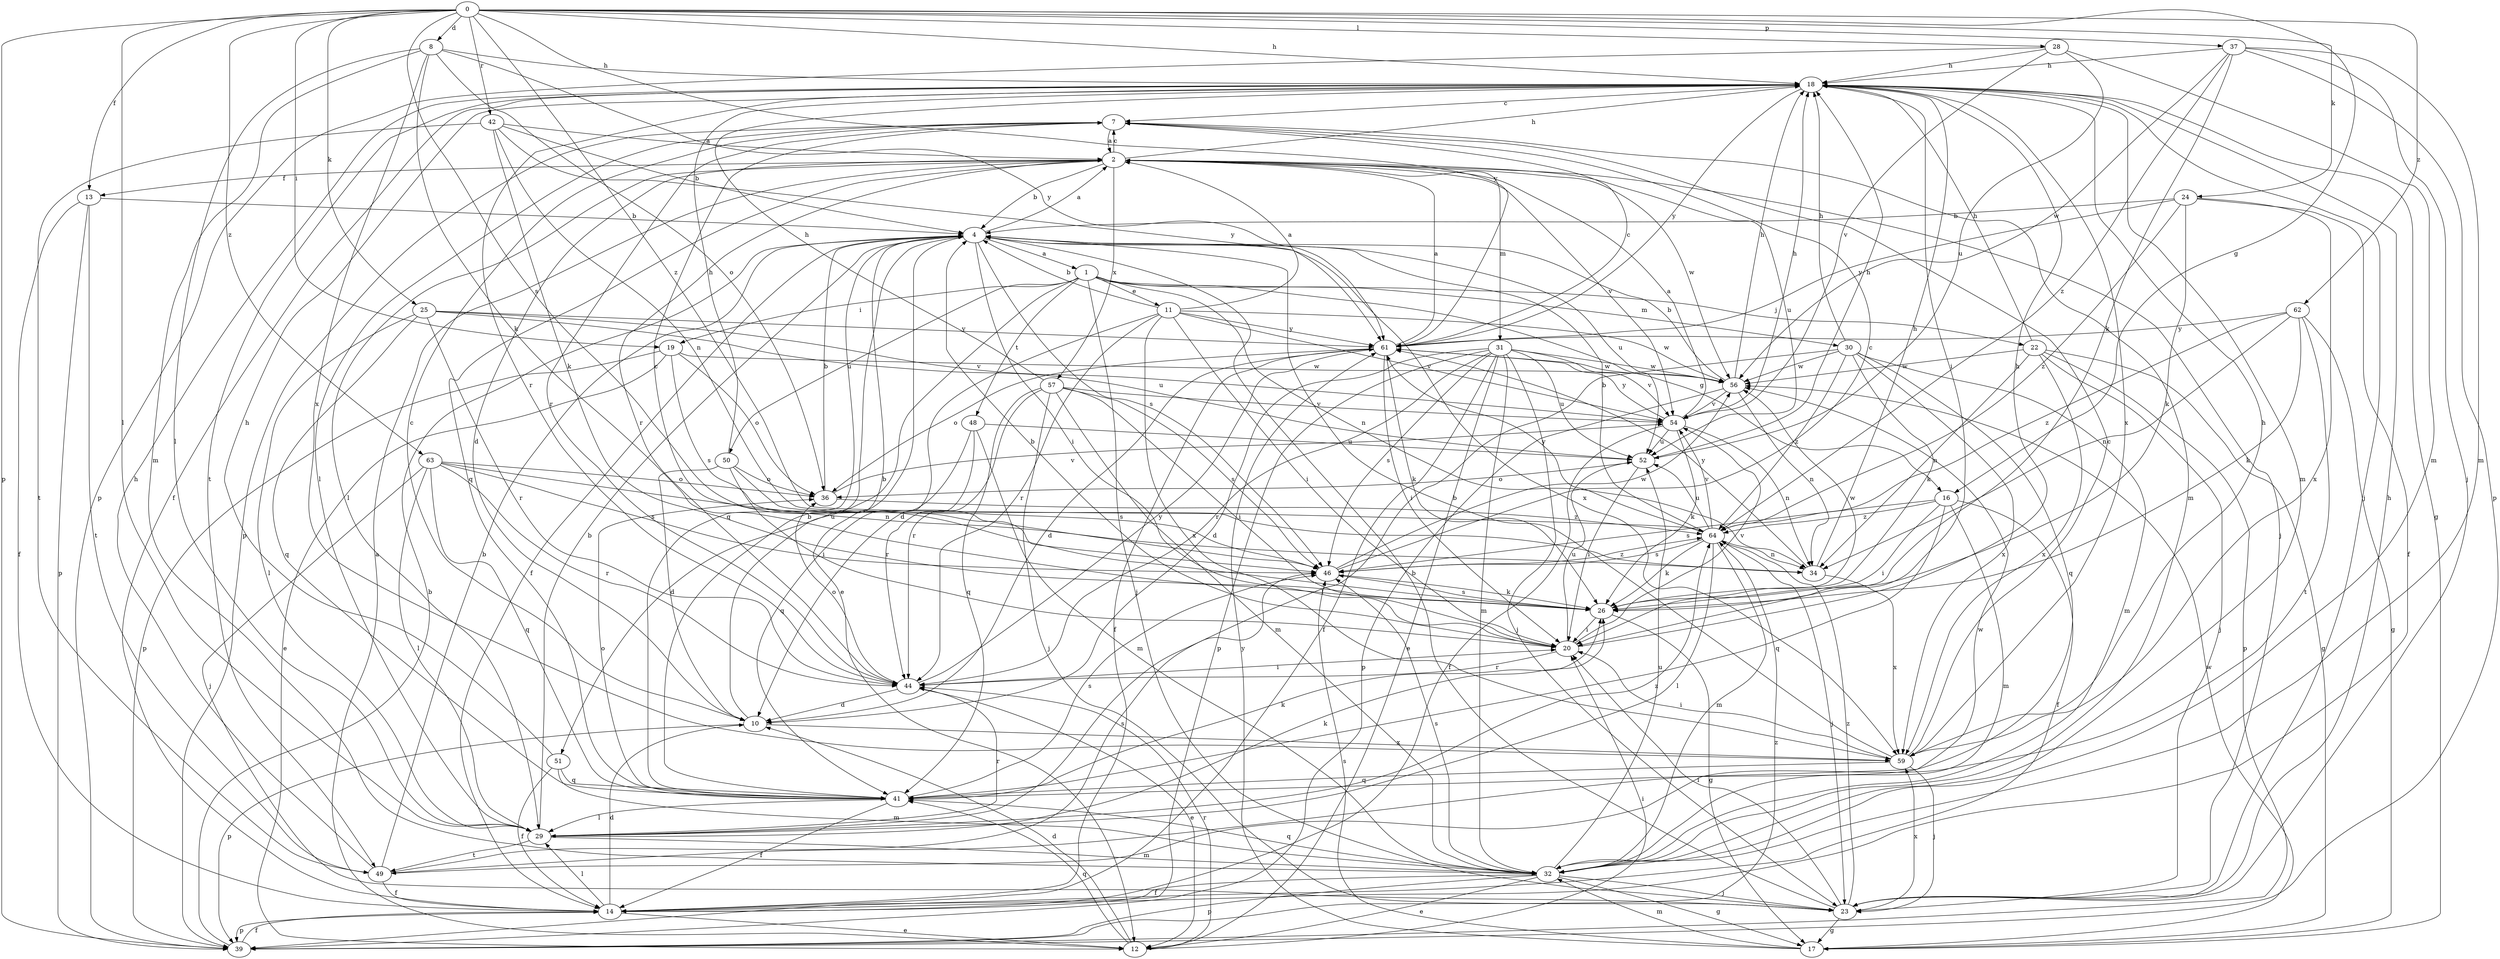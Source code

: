 strict digraph  {
0;
1;
2;
4;
7;
8;
10;
11;
12;
13;
14;
16;
17;
18;
19;
20;
22;
23;
24;
25;
26;
28;
29;
30;
31;
32;
34;
36;
37;
39;
41;
42;
44;
46;
48;
49;
50;
51;
52;
54;
56;
57;
59;
61;
62;
63;
64;
0 -> 8  [label=d];
0 -> 13  [label=f];
0 -> 16  [label=g];
0 -> 18  [label=h];
0 -> 19  [label=i];
0 -> 24  [label=k];
0 -> 25  [label=k];
0 -> 28  [label=l];
0 -> 29  [label=l];
0 -> 37  [label=p];
0 -> 39  [label=p];
0 -> 42  [label=r];
0 -> 46  [label=s];
0 -> 61  [label=y];
0 -> 62  [label=z];
0 -> 63  [label=z];
0 -> 64  [label=z];
1 -> 11  [label=e];
1 -> 16  [label=g];
1 -> 19  [label=i];
1 -> 22  [label=j];
1 -> 23  [label=j];
1 -> 30  [label=m];
1 -> 34  [label=n];
1 -> 48  [label=t];
1 -> 50  [label=u];
1 -> 51  [label=u];
2 -> 4  [label=b];
2 -> 7  [label=c];
2 -> 10  [label=d];
2 -> 13  [label=f];
2 -> 18  [label=h];
2 -> 23  [label=j];
2 -> 29  [label=l];
2 -> 31  [label=m];
2 -> 41  [label=q];
2 -> 44  [label=r];
2 -> 52  [label=u];
2 -> 54  [label=v];
2 -> 56  [label=w];
2 -> 57  [label=x];
4 -> 1  [label=a];
4 -> 2  [label=a];
4 -> 12  [label=e];
4 -> 14  [label=f];
4 -> 20  [label=i];
4 -> 41  [label=q];
4 -> 46  [label=s];
4 -> 52  [label=u];
4 -> 59  [label=x];
7 -> 2  [label=a];
7 -> 29  [label=l];
7 -> 32  [label=m];
7 -> 39  [label=p];
7 -> 44  [label=r];
8 -> 18  [label=h];
8 -> 26  [label=k];
8 -> 29  [label=l];
8 -> 32  [label=m];
8 -> 36  [label=o];
8 -> 59  [label=x];
8 -> 61  [label=y];
10 -> 4  [label=b];
10 -> 7  [label=c];
10 -> 39  [label=p];
10 -> 59  [label=x];
11 -> 2  [label=a];
11 -> 4  [label=b];
11 -> 10  [label=d];
11 -> 20  [label=i];
11 -> 44  [label=r];
11 -> 54  [label=v];
11 -> 56  [label=w];
11 -> 59  [label=x];
11 -> 61  [label=y];
12 -> 2  [label=a];
12 -> 10  [label=d];
12 -> 20  [label=i];
12 -> 41  [label=q];
12 -> 44  [label=r];
13 -> 4  [label=b];
13 -> 14  [label=f];
13 -> 39  [label=p];
13 -> 49  [label=t];
14 -> 10  [label=d];
14 -> 12  [label=e];
14 -> 29  [label=l];
14 -> 39  [label=p];
16 -> 14  [label=f];
16 -> 20  [label=i];
16 -> 32  [label=m];
16 -> 41  [label=q];
16 -> 46  [label=s];
16 -> 64  [label=z];
17 -> 32  [label=m];
17 -> 46  [label=s];
17 -> 56  [label=w];
17 -> 61  [label=y];
18 -> 7  [label=c];
18 -> 14  [label=f];
18 -> 17  [label=g];
18 -> 20  [label=i];
18 -> 23  [label=j];
18 -> 32  [label=m];
18 -> 44  [label=r];
18 -> 49  [label=t];
18 -> 59  [label=x];
18 -> 61  [label=y];
19 -> 12  [label=e];
19 -> 36  [label=o];
19 -> 39  [label=p];
19 -> 46  [label=s];
19 -> 56  [label=w];
20 -> 4  [label=b];
20 -> 18  [label=h];
20 -> 44  [label=r];
20 -> 52  [label=u];
20 -> 54  [label=v];
22 -> 17  [label=g];
22 -> 18  [label=h];
22 -> 23  [label=j];
22 -> 34  [label=n];
22 -> 39  [label=p];
22 -> 56  [label=w];
22 -> 59  [label=x];
23 -> 4  [label=b];
23 -> 17  [label=g];
23 -> 18  [label=h];
23 -> 20  [label=i];
23 -> 59  [label=x];
23 -> 64  [label=z];
24 -> 4  [label=b];
24 -> 14  [label=f];
24 -> 26  [label=k];
24 -> 59  [label=x];
24 -> 61  [label=y];
24 -> 64  [label=z];
25 -> 29  [label=l];
25 -> 41  [label=q];
25 -> 44  [label=r];
25 -> 52  [label=u];
25 -> 54  [label=v];
25 -> 61  [label=y];
26 -> 7  [label=c];
26 -> 17  [label=g];
26 -> 20  [label=i];
26 -> 46  [label=s];
26 -> 56  [label=w];
28 -> 18  [label=h];
28 -> 32  [label=m];
28 -> 39  [label=p];
28 -> 52  [label=u];
28 -> 54  [label=v];
29 -> 4  [label=b];
29 -> 26  [label=k];
29 -> 32  [label=m];
29 -> 44  [label=r];
29 -> 49  [label=t];
29 -> 64  [label=z];
30 -> 18  [label=h];
30 -> 26  [label=k];
30 -> 29  [label=l];
30 -> 32  [label=m];
30 -> 41  [label=q];
30 -> 56  [label=w];
30 -> 59  [label=x];
30 -> 64  [label=z];
31 -> 10  [label=d];
31 -> 12  [label=e];
31 -> 14  [label=f];
31 -> 23  [label=j];
31 -> 32  [label=m];
31 -> 39  [label=p];
31 -> 44  [label=r];
31 -> 46  [label=s];
31 -> 52  [label=u];
31 -> 54  [label=v];
31 -> 56  [label=w];
32 -> 12  [label=e];
32 -> 14  [label=f];
32 -> 17  [label=g];
32 -> 23  [label=j];
32 -> 39  [label=p];
32 -> 41  [label=q];
32 -> 46  [label=s];
32 -> 52  [label=u];
34 -> 18  [label=h];
34 -> 59  [label=x];
34 -> 61  [label=y];
36 -> 4  [label=b];
36 -> 54  [label=v];
36 -> 64  [label=z];
37 -> 18  [label=h];
37 -> 23  [label=j];
37 -> 26  [label=k];
37 -> 32  [label=m];
37 -> 39  [label=p];
37 -> 56  [label=w];
37 -> 64  [label=z];
39 -> 4  [label=b];
39 -> 14  [label=f];
39 -> 64  [label=z];
41 -> 4  [label=b];
41 -> 14  [label=f];
41 -> 26  [label=k];
41 -> 29  [label=l];
41 -> 36  [label=o];
41 -> 46  [label=s];
42 -> 2  [label=a];
42 -> 4  [label=b];
42 -> 26  [label=k];
42 -> 34  [label=n];
42 -> 49  [label=t];
42 -> 61  [label=y];
44 -> 10  [label=d];
44 -> 12  [label=e];
44 -> 20  [label=i];
44 -> 36  [label=o];
44 -> 61  [label=y];
46 -> 7  [label=c];
46 -> 26  [label=k];
46 -> 56  [label=w];
46 -> 64  [label=z];
48 -> 32  [label=m];
48 -> 41  [label=q];
48 -> 44  [label=r];
48 -> 52  [label=u];
49 -> 4  [label=b];
49 -> 14  [label=f];
49 -> 18  [label=h];
49 -> 46  [label=s];
49 -> 56  [label=w];
50 -> 10  [label=d];
50 -> 18  [label=h];
50 -> 20  [label=i];
50 -> 36  [label=o];
50 -> 46  [label=s];
51 -> 14  [label=f];
51 -> 18  [label=h];
51 -> 32  [label=m];
51 -> 41  [label=q];
52 -> 18  [label=h];
52 -> 20  [label=i];
52 -> 36  [label=o];
54 -> 2  [label=a];
54 -> 14  [label=f];
54 -> 18  [label=h];
54 -> 26  [label=k];
54 -> 34  [label=n];
54 -> 52  [label=u];
54 -> 61  [label=y];
56 -> 4  [label=b];
56 -> 18  [label=h];
56 -> 34  [label=n];
56 -> 39  [label=p];
56 -> 54  [label=v];
57 -> 18  [label=h];
57 -> 20  [label=i];
57 -> 23  [label=j];
57 -> 32  [label=m];
57 -> 41  [label=q];
57 -> 44  [label=r];
57 -> 46  [label=s];
57 -> 54  [label=v];
59 -> 4  [label=b];
59 -> 7  [label=c];
59 -> 18  [label=h];
59 -> 20  [label=i];
59 -> 23  [label=j];
59 -> 41  [label=q];
61 -> 2  [label=a];
61 -> 7  [label=c];
61 -> 10  [label=d];
61 -> 14  [label=f];
61 -> 20  [label=i];
61 -> 26  [label=k];
61 -> 36  [label=o];
61 -> 56  [label=w];
62 -> 17  [label=g];
62 -> 26  [label=k];
62 -> 34  [label=n];
62 -> 49  [label=t];
62 -> 61  [label=y];
62 -> 64  [label=z];
63 -> 23  [label=j];
63 -> 29  [label=l];
63 -> 34  [label=n];
63 -> 36  [label=o];
63 -> 41  [label=q];
63 -> 44  [label=r];
63 -> 46  [label=s];
64 -> 4  [label=b];
64 -> 23  [label=j];
64 -> 26  [label=k];
64 -> 29  [label=l];
64 -> 32  [label=m];
64 -> 34  [label=n];
64 -> 46  [label=s];
64 -> 52  [label=u];
64 -> 54  [label=v];
64 -> 61  [label=y];
}
